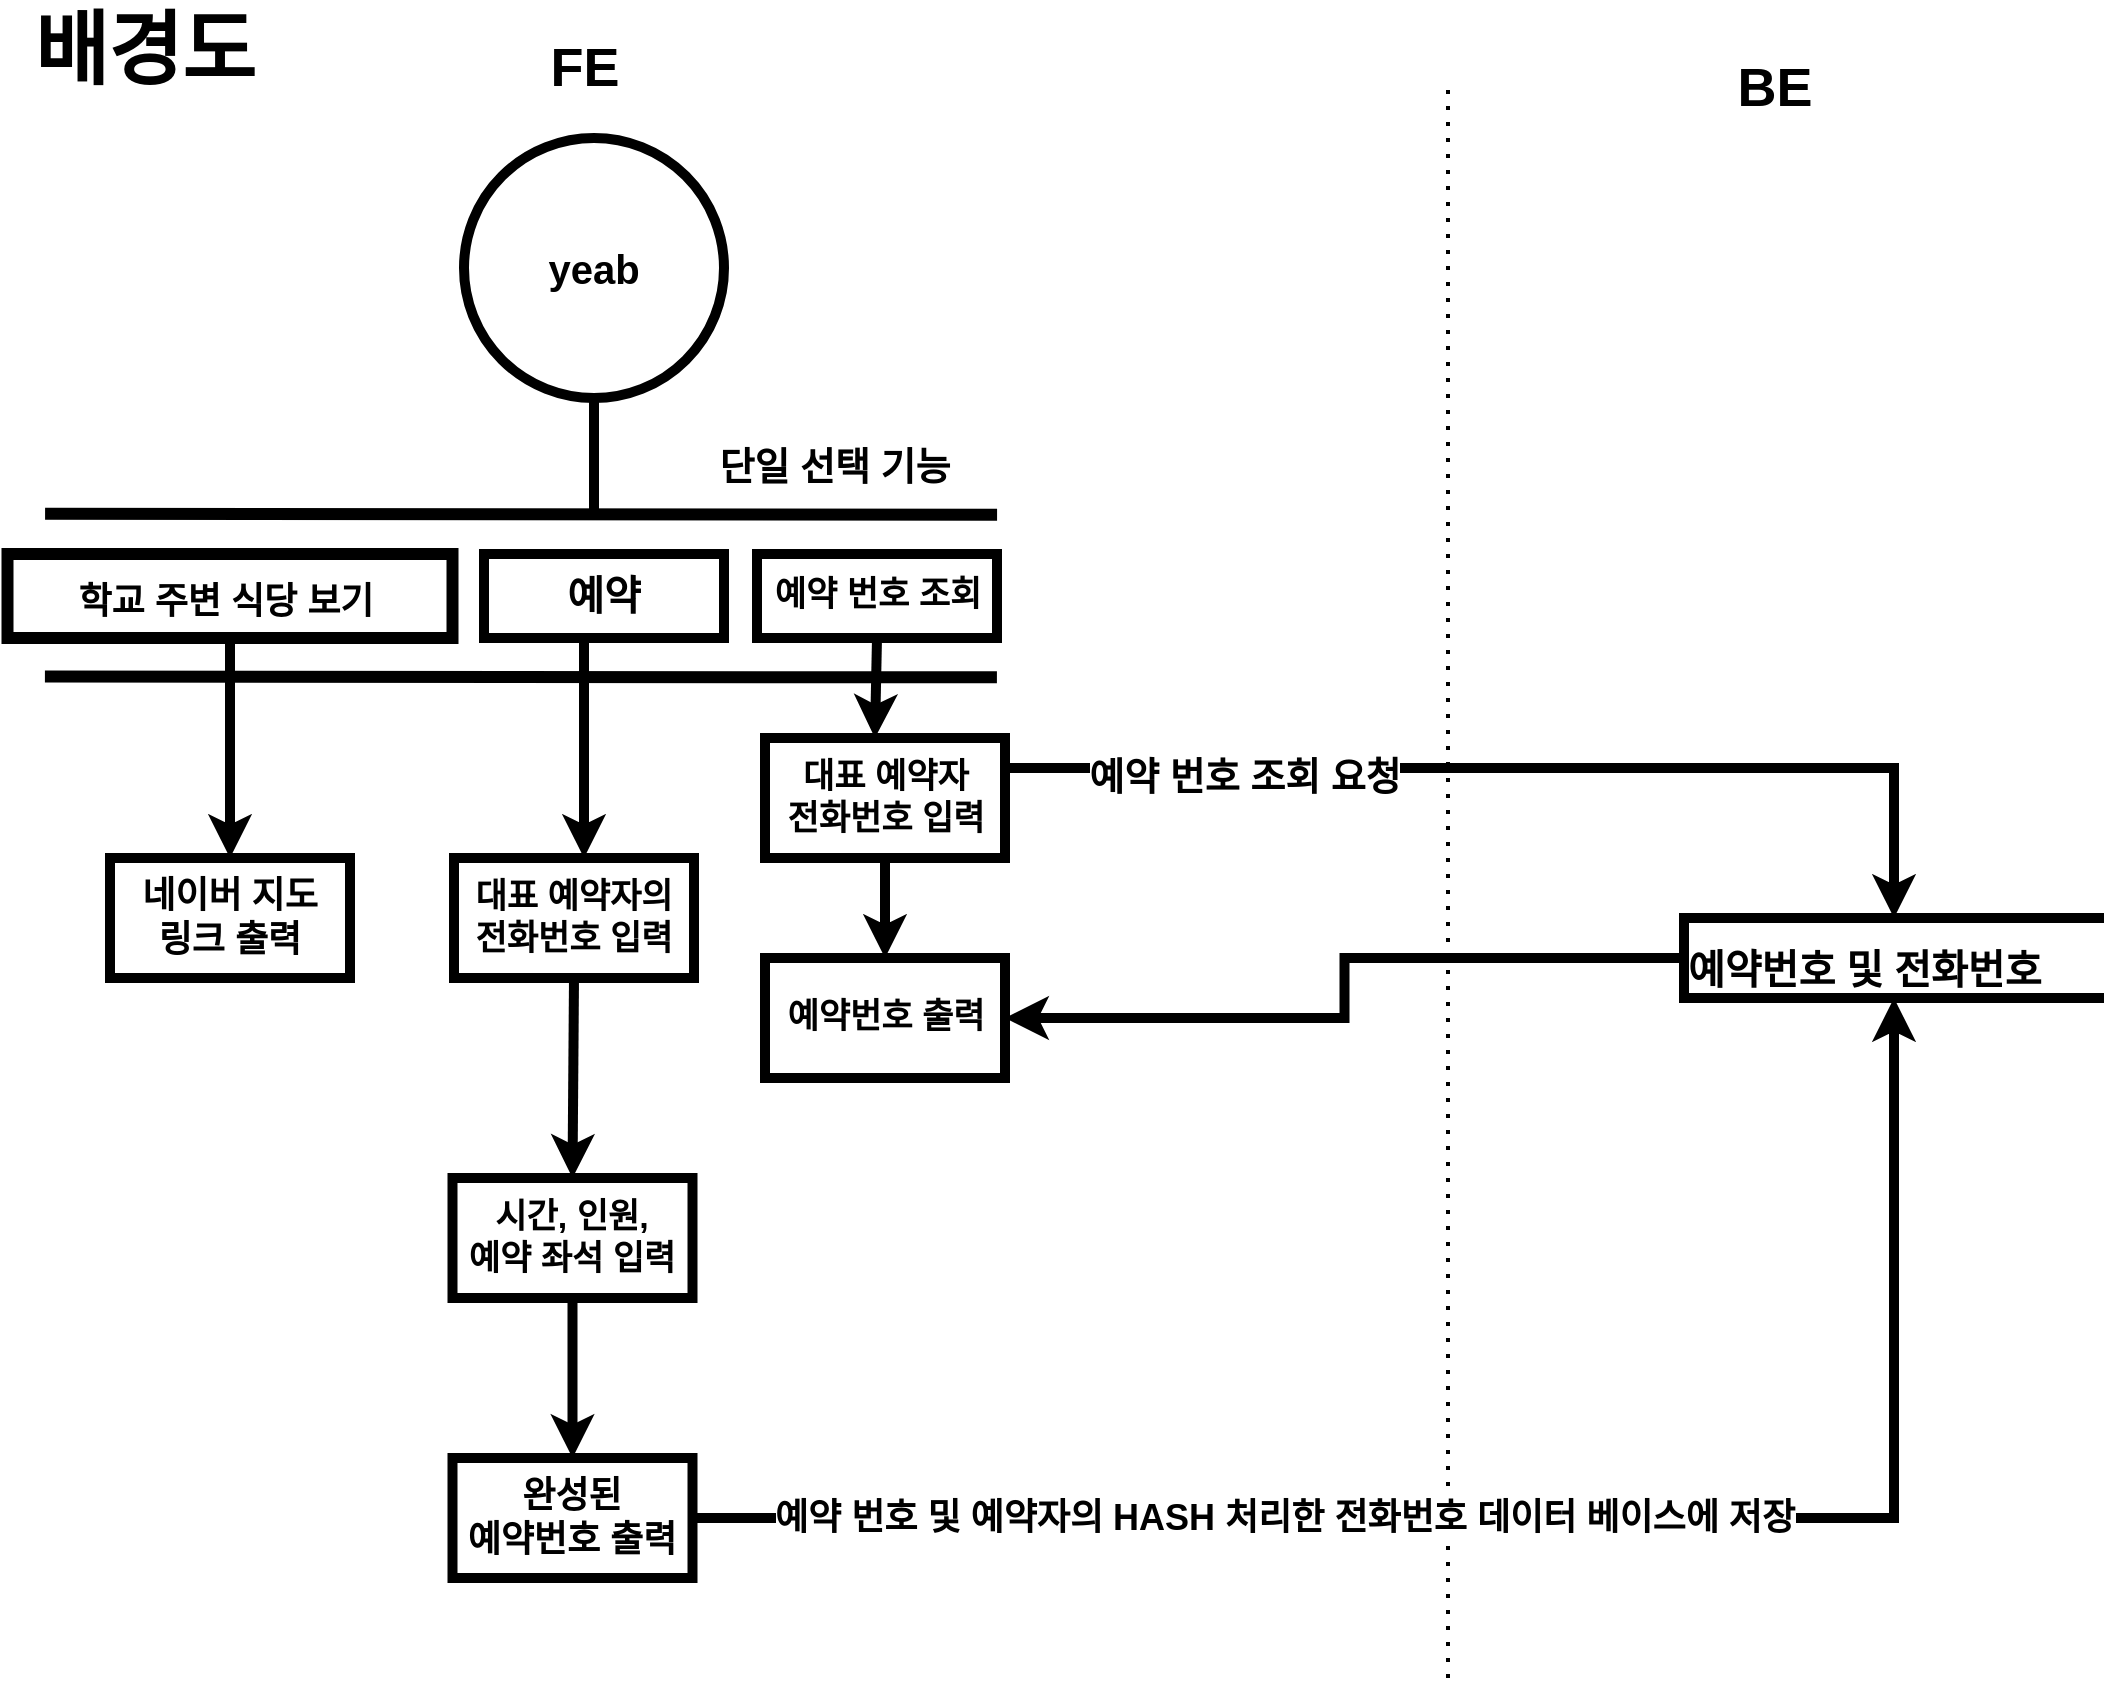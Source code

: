 <mxfile version="19.0.3" type="github">
  <diagram id="_oOT7E-q7vtRDTMMootX" name="Page-1">
    <mxGraphModel dx="1778" dy="953" grid="1" gridSize="10" guides="1" tooltips="1" connect="1" arrows="1" fold="1" page="1" pageScale="1" pageWidth="1100" pageHeight="850" background="none" math="0" shadow="0">
      <root>
        <mxCell id="0" />
        <mxCell id="1" parent="0" />
        <mxCell id="WD3ALiDRtXTudYih0hBq-5" value="&lt;b&gt;&lt;font style=&quot;font-size: 27px&quot;&gt;FE&lt;/font&gt;&lt;/b&gt;" style="text;html=1;align=center;verticalAlign=middle;resizable=0;points=[];autosize=1;strokeColor=none;fillColor=none;fontSize=13;" parent="1" vertex="1">
          <mxGeometry x="275" y="190" width="50" height="30" as="geometry" />
        </mxCell>
        <mxCell id="WD3ALiDRtXTudYih0hBq-8" value="&lt;font style=&quot;&quot;&gt;&lt;b style=&quot;&quot;&gt;&lt;font style=&quot;font-size: 40px;&quot;&gt;배경도&lt;/font&gt;&lt;/b&gt;&lt;br&gt;&lt;/font&gt;" style="text;html=1;align=center;verticalAlign=middle;resizable=0;points=[];autosize=1;strokeColor=none;fillColor=none;fontSize=13;" parent="1" vertex="1">
          <mxGeometry x="10" y="180" width="140" height="30" as="geometry" />
        </mxCell>
        <mxCell id="F8nuYtDUGBIG6I0Ywhw5-11" value="" style="edgeStyle=orthogonalEdgeStyle;rounded=0;orthogonalLoop=1;jettySize=auto;html=1;fontSize=18;strokeWidth=5;" parent="1" source="WD3ALiDRtXTudYih0hBq-17" target="F8nuYtDUGBIG6I0Ywhw5-10" edge="1">
          <mxGeometry relative="1" as="geometry">
            <Array as="points">
              <mxPoint x="300" y="560" />
              <mxPoint x="300" y="560" />
            </Array>
          </mxGeometry>
        </mxCell>
        <mxCell id="WD3ALiDRtXTudYih0hBq-17" value="&lt;b&gt;&lt;font style=&quot;font-size: 20px;&quot;&gt;예약&lt;/font&gt;&lt;/b&gt;" style="rounded=0;whiteSpace=wrap;html=1;fontSize=17;fillColor=none;strokeWidth=5;" parent="1" vertex="1">
          <mxGeometry x="250" y="448" width="120" height="42" as="geometry" />
        </mxCell>
        <mxCell id="WD3ALiDRtXTudYih0hBq-21" value="&lt;span style=&quot;&quot;&gt;&lt;b&gt;시간, 인원, &lt;br&gt;예약 좌석 입력&lt;/b&gt;&lt;/span&gt;" style="rounded=0;whiteSpace=wrap;html=1;fontSize=17;fillColor=none;strokeWidth=5;" parent="1" vertex="1">
          <mxGeometry x="234.25" y="760" width="120" height="60" as="geometry" />
        </mxCell>
        <mxCell id="WD3ALiDRtXTudYih0hBq-29" value="&lt;b&gt;&lt;font style=&quot;font-size: 27px&quot;&gt;BE&lt;/font&gt;&lt;/b&gt;" style="text;html=1;align=center;verticalAlign=middle;resizable=0;points=[];autosize=1;strokeColor=none;fillColor=none;fontSize=13;" parent="1" vertex="1">
          <mxGeometry x="870" y="200" width="50" height="30" as="geometry" />
        </mxCell>
        <mxCell id="F8nuYtDUGBIG6I0Ywhw5-1" value="&lt;span style=&quot;font-size: 20px;&quot;&gt;&lt;b&gt;yeab&lt;br&gt;&lt;/b&gt;&lt;/span&gt;" style="ellipse;whiteSpace=wrap;html=1;aspect=fixed;fillColor=none;strokeWidth=5;" parent="1" vertex="1">
          <mxGeometry x="240" y="240" width="130" height="130" as="geometry" />
        </mxCell>
        <mxCell id="F8nuYtDUGBIG6I0Ywhw5-10" value="&lt;b&gt;대표 예약자의 전화번호 입력&lt;br&gt;&lt;/b&gt;" style="rounded=0;whiteSpace=wrap;html=1;fontSize=17;fillColor=none;strokeWidth=5;" parent="1" vertex="1">
          <mxGeometry x="235" y="600" width="120" height="60" as="geometry" />
        </mxCell>
        <mxCell id="F8nuYtDUGBIG6I0Ywhw5-18" value="&lt;font size=&quot;1&quot;&gt;&lt;b style=&quot;font-size: 19px;&quot;&gt;단일 선택 기능&lt;/b&gt;&lt;/font&gt;" style="text;html=1;align=center;verticalAlign=middle;resizable=0;points=[];autosize=1;strokeColor=none;fillColor=none;fontSize=15;" parent="1" vertex="1">
          <mxGeometry x="355" y="390" width="140" height="30" as="geometry" />
        </mxCell>
        <mxCell id="F8nuYtDUGBIG6I0Ywhw5-19" value="" style="endArrow=classic;html=1;rounded=0;fontSize=13;strokeWidth=5;endFill=1;entryX=0.5;entryY=0;entryDx=0;entryDy=0;entryPerimeter=0;edgeStyle=orthogonalEdgeStyle;exitX=1;exitY=0.25;exitDx=0;exitDy=0;" parent="1" edge="1" target="CsCu8Was7VCDflERSzQh-2" source="F8nuYtDUGBIG6I0Ywhw5-25">
          <mxGeometry width="50" height="50" relative="1" as="geometry">
            <mxPoint x="510" y="580" as="sourcePoint" />
            <mxPoint x="1270" y="650" as="targetPoint" />
          </mxGeometry>
        </mxCell>
        <mxCell id="F8nuYtDUGBIG6I0Ywhw5-21" value="&lt;font style=&quot;font-size: 19px;&quot;&gt;예약 번호 조회 요청&lt;/font&gt;" style="edgeLabel;html=1;align=center;verticalAlign=middle;resizable=0;points=[];fontSize=16;fontStyle=1" parent="F8nuYtDUGBIG6I0Ywhw5-19" vertex="1" connectable="0">
          <mxGeometry x="-0.302" y="1" relative="1" as="geometry">
            <mxPoint x="-62" y="6" as="offset" />
          </mxGeometry>
        </mxCell>
        <mxCell id="F8nuYtDUGBIG6I0Ywhw5-25" value="&lt;b&gt;대표 예약자 &lt;br&gt;전화번호 입력&lt;/b&gt;" style="whiteSpace=wrap;html=1;fontSize=17;rounded=0;fillColor=none;strokeWidth=5;" parent="1" vertex="1">
          <mxGeometry x="390.5" y="540" width="120" height="60" as="geometry" />
        </mxCell>
        <mxCell id="F8nuYtDUGBIG6I0Ywhw5-37" value="" style="endArrow=classic;html=1;rounded=0;fontSize=16;strokeWidth=5;entryX=0.5;entryY=0;entryDx=0;entryDy=0;exitX=0.5;exitY=1;exitDx=0;exitDy=0;" parent="1" target="WD3ALiDRtXTudYih0hBq-21" edge="1" source="F8nuYtDUGBIG6I0Ywhw5-10">
          <mxGeometry width="50" height="50" relative="1" as="geometry">
            <mxPoint x="300" y="711" as="sourcePoint" />
            <mxPoint x="294.92" y="750.78" as="targetPoint" />
          </mxGeometry>
        </mxCell>
        <mxCell id="F8nuYtDUGBIG6I0Ywhw5-43" value="" style="endArrow=none;dashed=1;html=1;dashPattern=1 3;strokeWidth=2;rounded=0;fontSize=16;" parent="1" edge="1">
          <mxGeometry width="50" height="50" relative="1" as="geometry">
            <mxPoint x="732" y="1010" as="sourcePoint" />
            <mxPoint x="732" y="210" as="targetPoint" />
          </mxGeometry>
        </mxCell>
        <mxCell id="PGFgDYh8lfL1F4q3mQJU-40" value="&lt;span style=&quot;font-size: 18px;&quot;&gt;&lt;b&gt;학교 주변 식당 보기&amp;nbsp;&lt;/b&gt;&lt;/span&gt;" style="rounded=0;whiteSpace=wrap;html=1;labelBackgroundColor=none;fontSize=27;fillColor=none;strokeWidth=6;" parent="1" vertex="1">
          <mxGeometry x="11.75" y="448" width="222.5" height="42" as="geometry" />
        </mxCell>
        <mxCell id="PGFgDYh8lfL1F4q3mQJU-45" value="" style="endArrow=classic;html=1;rounded=0;fontSize=18;strokeWidth=5;entryX=0.458;entryY=0;entryDx=0;entryDy=0;entryPerimeter=0;exitX=0.5;exitY=1;exitDx=0;exitDy=0;" parent="1" target="F8nuYtDUGBIG6I0Ywhw5-25" edge="1" source="F8nuYtDUGBIG6I0Ywhw5-15">
          <mxGeometry width="50" height="50" relative="1" as="geometry">
            <mxPoint x="445" y="508" as="sourcePoint" />
            <mxPoint x="495" y="458" as="targetPoint" />
          </mxGeometry>
        </mxCell>
        <mxCell id="CsCu8Was7VCDflERSzQh-2" value="&lt;font style=&quot;font-size: 20px;&quot;&gt;&lt;b&gt;예약번호 및 전화번호&amp;nbsp;&lt;/b&gt;&lt;/font&gt;" style="strokeWidth=5;html=1;shape=mxgraph.flowchart.annotation_1;align=left;pointerEvents=1;fontSize=36;fillColor=none;" vertex="1" parent="1">
          <mxGeometry x="850" y="630" width="210" height="40" as="geometry" />
        </mxCell>
        <mxCell id="CsCu8Was7VCDflERSzQh-3" value="" style="endArrow=none;html=1;rounded=0;fontSize=19;strokeWidth=5;entryX=0.5;entryY=1;entryDx=0;entryDy=0;" edge="1" parent="1" target="F8nuYtDUGBIG6I0Ywhw5-1">
          <mxGeometry width="50" height="50" relative="1" as="geometry">
            <mxPoint x="305" y="430" as="sourcePoint" />
            <mxPoint x="560" y="480" as="targetPoint" />
          </mxGeometry>
        </mxCell>
        <mxCell id="F8nuYtDUGBIG6I0Ywhw5-15" value="&lt;b&gt;예약 번호 조회&lt;/b&gt;" style="rounded=0;whiteSpace=wrap;html=1;fontSize=17;fillColor=none;strokeWidth=5;" parent="1" vertex="1">
          <mxGeometry x="386.5" y="448" width="120" height="42" as="geometry" />
        </mxCell>
        <mxCell id="CsCu8Was7VCDflERSzQh-5" value="" style="shape=link;html=1;rounded=0;fontSize=18;strokeWidth=6;width=76.364;endArrow=none;entryX=1;entryY=0.5;entryDx=0;entryDy=0;" edge="1" parent="1" target="F8nuYtDUGBIG6I0Ywhw5-15">
          <mxGeometry width="100" relative="1" as="geometry">
            <mxPoint x="30.5" y="468.55" as="sourcePoint" />
            <mxPoint x="530.5" y="468.55" as="targetPoint" />
          </mxGeometry>
        </mxCell>
        <mxCell id="CsCu8Was7VCDflERSzQh-6" value="" style="rounded=0;orthogonalLoop=1;jettySize=auto;html=1;fontSize=18;strokeWidth=5;exitX=0.5;exitY=1;exitDx=0;exitDy=0;entryX=0.5;entryY=0;entryDx=0;entryDy=0;" edge="1" parent="1" source="PGFgDYh8lfL1F4q3mQJU-40" target="CsCu8Was7VCDflERSzQh-7">
          <mxGeometry relative="1" as="geometry">
            <mxPoint x="170.0" y="520" as="sourcePoint" />
            <mxPoint x="120" y="630" as="targetPoint" />
          </mxGeometry>
        </mxCell>
        <mxCell id="CsCu8Was7VCDflERSzQh-7" value="&lt;span style=&quot;font-size: 18px;&quot;&gt;&lt;b&gt;네이버 지도&lt;br&gt;링크 출력&lt;br&gt;&lt;/b&gt;&lt;/span&gt;" style="rounded=0;whiteSpace=wrap;html=1;fontSize=17;fillColor=none;strokeWidth=5;" vertex="1" parent="1">
          <mxGeometry x="63" y="600" width="120" height="60" as="geometry" />
        </mxCell>
        <mxCell id="CsCu8Was7VCDflERSzQh-10" value="&lt;b style=&quot;font-size: 18px;&quot;&gt;완성된 &lt;br&gt;예약번호 출력&lt;br&gt;&lt;/b&gt;" style="rounded=0;whiteSpace=wrap;html=1;fontSize=17;fillColor=none;strokeWidth=5;" vertex="1" parent="1">
          <mxGeometry x="234.25" y="900" width="120" height="60" as="geometry" />
        </mxCell>
        <mxCell id="CsCu8Was7VCDflERSzQh-11" value="" style="endArrow=classic;html=1;rounded=0;fontSize=17;strokeWidth=5;exitX=0.5;exitY=1;exitDx=0;exitDy=0;entryX=0.5;entryY=0;entryDx=0;entryDy=0;" edge="1" parent="1" source="WD3ALiDRtXTudYih0hBq-21" target="CsCu8Was7VCDflERSzQh-10">
          <mxGeometry width="50" height="50" relative="1" as="geometry">
            <mxPoint x="490" y="760" as="sourcePoint" />
            <mxPoint x="540" y="710" as="targetPoint" />
          </mxGeometry>
        </mxCell>
        <mxCell id="CsCu8Was7VCDflERSzQh-15" value="&lt;b&gt;예약번호 출력&lt;/b&gt;" style="whiteSpace=wrap;html=1;fontSize=17;rounded=0;fillColor=none;strokeWidth=5;" vertex="1" parent="1">
          <mxGeometry x="390.5" y="650" width="120" height="60" as="geometry" />
        </mxCell>
        <mxCell id="CsCu8Was7VCDflERSzQh-16" value="" style="endArrow=classic;html=1;rounded=0;fontSize=18;strokeWidth=5;exitX=0.5;exitY=1;exitDx=0;exitDy=0;entryX=0.5;entryY=0;entryDx=0;entryDy=0;" edge="1" parent="1" source="F8nuYtDUGBIG6I0Ywhw5-25" target="CsCu8Was7VCDflERSzQh-15">
          <mxGeometry width="50" height="50" relative="1" as="geometry">
            <mxPoint x="550" y="660" as="sourcePoint" />
            <mxPoint x="600" y="610" as="targetPoint" />
          </mxGeometry>
        </mxCell>
        <mxCell id="CsCu8Was7VCDflERSzQh-18" value="" style="endArrow=classic;html=1;rounded=0;fontSize=18;strokeWidth=5;entryX=1;entryY=0.5;entryDx=0;entryDy=0;exitX=0;exitY=0.5;exitDx=0;exitDy=0;exitPerimeter=0;edgeStyle=orthogonalEdgeStyle;" edge="1" parent="1" source="CsCu8Was7VCDflERSzQh-2" target="CsCu8Was7VCDflERSzQh-15">
          <mxGeometry width="50" height="50" relative="1" as="geometry">
            <mxPoint x="550" y="660" as="sourcePoint" />
            <mxPoint x="600" y="610" as="targetPoint" />
          </mxGeometry>
        </mxCell>
        <mxCell id="CsCu8Was7VCDflERSzQh-19" value="" style="endArrow=classic;html=1;rounded=0;fontSize=18;strokeWidth=5;exitX=1;exitY=0.5;exitDx=0;exitDy=0;entryX=0.5;entryY=1;entryDx=0;entryDy=0;entryPerimeter=0;edgeStyle=orthogonalEdgeStyle;" edge="1" parent="1" source="CsCu8Was7VCDflERSzQh-10" target="CsCu8Was7VCDflERSzQh-2">
          <mxGeometry width="50" height="50" relative="1" as="geometry">
            <mxPoint x="620" y="780" as="sourcePoint" />
            <mxPoint x="670" y="730" as="targetPoint" />
          </mxGeometry>
        </mxCell>
        <mxCell id="CsCu8Was7VCDflERSzQh-20" value="&lt;b&gt;예약 번호 및 예약자의 HASH 처리한 전화번호 데이터 베이스에 저장&lt;/b&gt;" style="edgeLabel;html=1;align=center;verticalAlign=middle;resizable=0;points=[];fontSize=18;" vertex="1" connectable="0" parent="CsCu8Was7VCDflERSzQh-19">
          <mxGeometry x="-0.602" y="3" relative="1" as="geometry">
            <mxPoint x="124" y="3" as="offset" />
          </mxGeometry>
        </mxCell>
      </root>
    </mxGraphModel>
  </diagram>
</mxfile>
